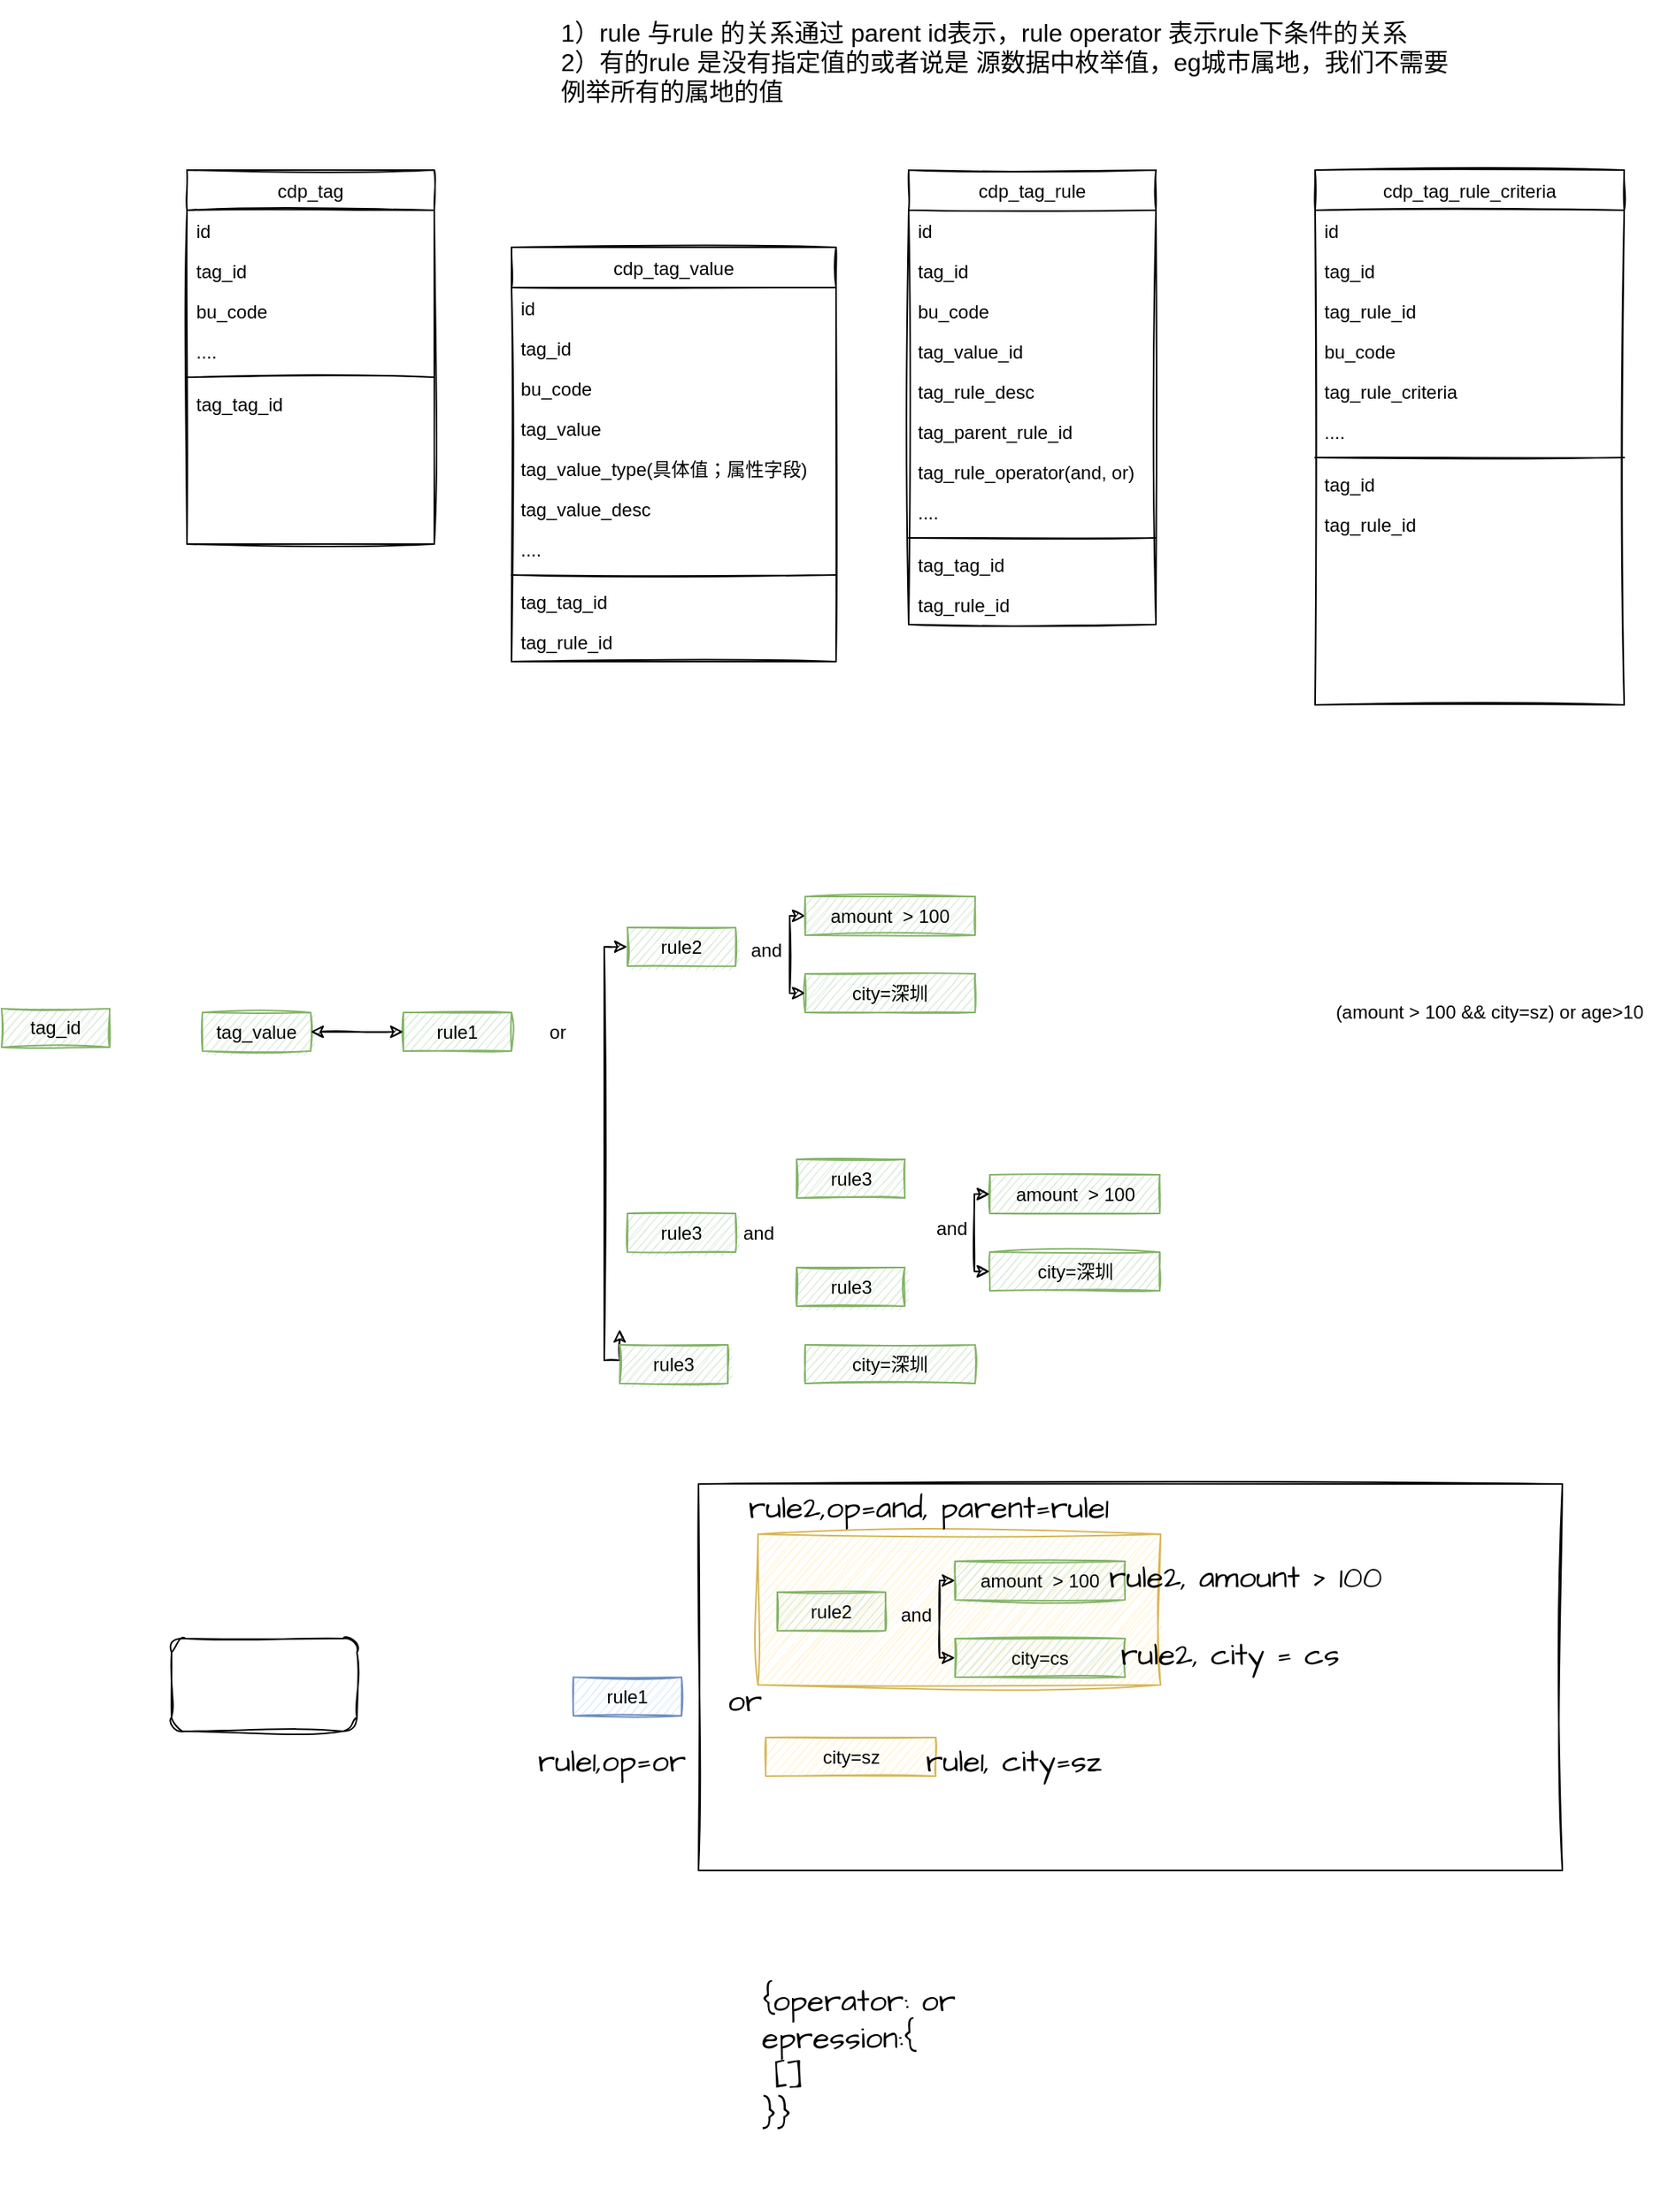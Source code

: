 <mxfile version="20.6.0" type="github">
  <diagram id="55nV3wp0DDrJXH3DKlOT" name="第 1 页">
    <mxGraphModel dx="191" dy="752" grid="1" gridSize="10" guides="1" tooltips="1" connect="1" arrows="1" fold="1" page="1" pageScale="1" pageWidth="827" pageHeight="1169" math="0" shadow="0">
      <root>
        <mxCell id="0" />
        <mxCell id="1" parent="0" />
        <mxCell id="nPWBx99Yra4769zeQNop-28" value="" style="rounded=0;whiteSpace=wrap;html=1;sketch=1;hachureGap=4;jiggle=2;fontFamily=Architects Daughter;fontSource=https%3A%2F%2Ffonts.googleapis.com%2Fcss%3Ffamily%3DArchitects%2BDaughter;fontSize=20;" vertex="1" parent="1">
          <mxGeometry x="1441" y="980" width="559" height="250" as="geometry" />
        </mxCell>
        <mxCell id="5FODYw-CnhGu1oXVfSif-1" value="cdp_tag_rule" style="swimlane;fontStyle=0;align=center;verticalAlign=top;childLayout=stackLayout;horizontal=1;startSize=26;horizontalStack=0;resizeParent=1;resizeLast=0;collapsible=1;marginBottom=0;rounded=0;shadow=0;strokeWidth=1;sketch=1;" parent="1" vertex="1">
          <mxGeometry x="1577" y="130" width="160" height="294" as="geometry">
            <mxRectangle x="550" y="140" width="160" height="26" as="alternateBounds" />
          </mxGeometry>
        </mxCell>
        <mxCell id="5FODYw-CnhGu1oXVfSif-2" value="id" style="text;align=left;verticalAlign=top;spacingLeft=4;spacingRight=4;overflow=hidden;rotatable=0;points=[[0,0.5],[1,0.5]];portConstraint=eastwest;rounded=0;shadow=0;html=0;sketch=1;" parent="5FODYw-CnhGu1oXVfSif-1" vertex="1">
          <mxGeometry y="26" width="160" height="26" as="geometry" />
        </mxCell>
        <mxCell id="5FODYw-CnhGu1oXVfSif-3" value="tag_id" style="text;align=left;verticalAlign=top;spacingLeft=4;spacingRight=4;overflow=hidden;rotatable=0;points=[[0,0.5],[1,0.5]];portConstraint=eastwest;rounded=0;shadow=0;html=0;sketch=1;" parent="5FODYw-CnhGu1oXVfSif-1" vertex="1">
          <mxGeometry y="52" width="160" height="26" as="geometry" />
        </mxCell>
        <mxCell id="5FODYw-CnhGu1oXVfSif-4" value="bu_code" style="text;align=left;verticalAlign=top;spacingLeft=4;spacingRight=4;overflow=hidden;rotatable=0;points=[[0,0.5],[1,0.5]];portConstraint=eastwest;rounded=0;shadow=0;html=0;sketch=1;" parent="5FODYw-CnhGu1oXVfSif-1" vertex="1">
          <mxGeometry y="78" width="160" height="26" as="geometry" />
        </mxCell>
        <mxCell id="5FODYw-CnhGu1oXVfSif-5" value="tag_value_id" style="text;align=left;verticalAlign=top;spacingLeft=4;spacingRight=4;overflow=hidden;rotatable=0;points=[[0,0.5],[1,0.5]];portConstraint=eastwest;rounded=0;shadow=0;html=0;sketch=1;" parent="5FODYw-CnhGu1oXVfSif-1" vertex="1">
          <mxGeometry y="104" width="160" height="26" as="geometry" />
        </mxCell>
        <mxCell id="5FODYw-CnhGu1oXVfSif-6" value="tag_rule_desc" style="text;align=left;verticalAlign=top;spacingLeft=4;spacingRight=4;overflow=hidden;rotatable=0;points=[[0,0.5],[1,0.5]];portConstraint=eastwest;rounded=0;shadow=0;html=0;sketch=1;" parent="5FODYw-CnhGu1oXVfSif-1" vertex="1">
          <mxGeometry y="130" width="160" height="26" as="geometry" />
        </mxCell>
        <mxCell id="5FODYw-CnhGu1oXVfSif-50" value="tag_parent_rule_id" style="text;align=left;verticalAlign=top;spacingLeft=4;spacingRight=4;overflow=hidden;rotatable=0;points=[[0,0.5],[1,0.5]];portConstraint=eastwest;rounded=0;shadow=0;html=0;sketch=1;" parent="5FODYw-CnhGu1oXVfSif-1" vertex="1">
          <mxGeometry y="156" width="160" height="26" as="geometry" />
        </mxCell>
        <mxCell id="5FODYw-CnhGu1oXVfSif-34" value="tag_rule_operator(and, or)" style="text;align=left;verticalAlign=top;spacingLeft=4;spacingRight=4;overflow=hidden;rotatable=0;points=[[0,0.5],[1,0.5]];portConstraint=eastwest;rounded=0;shadow=0;html=0;sketch=1;" parent="5FODYw-CnhGu1oXVfSif-1" vertex="1">
          <mxGeometry y="182" width="160" height="26" as="geometry" />
        </mxCell>
        <mxCell id="5FODYw-CnhGu1oXVfSif-7" value="...." style="text;align=left;verticalAlign=top;spacingLeft=4;spacingRight=4;overflow=hidden;rotatable=0;points=[[0,0.5],[1,0.5]];portConstraint=eastwest;rounded=0;shadow=0;html=0;sketch=1;" parent="5FODYw-CnhGu1oXVfSif-1" vertex="1">
          <mxGeometry y="208" width="160" height="26" as="geometry" />
        </mxCell>
        <mxCell id="5FODYw-CnhGu1oXVfSif-8" value="" style="line;html=1;strokeWidth=1;align=left;verticalAlign=middle;spacingTop=-1;spacingLeft=3;spacingRight=3;rotatable=0;labelPosition=right;points=[];portConstraint=eastwest;sketch=1;" parent="5FODYw-CnhGu1oXVfSif-1" vertex="1">
          <mxGeometry y="234" width="160" height="8" as="geometry" />
        </mxCell>
        <mxCell id="5FODYw-CnhGu1oXVfSif-9" value="tag_tag_id" style="text;align=left;verticalAlign=top;spacingLeft=4;spacingRight=4;overflow=hidden;rotatable=0;points=[[0,0.5],[1,0.5]];portConstraint=eastwest;sketch=1;" parent="5FODYw-CnhGu1oXVfSif-1" vertex="1">
          <mxGeometry y="242" width="160" height="26" as="geometry" />
        </mxCell>
        <mxCell id="5FODYw-CnhGu1oXVfSif-10" value="tag_rule_id" style="text;align=left;verticalAlign=top;spacingLeft=4;spacingRight=4;overflow=hidden;rotatable=0;points=[[0,0.5],[1,0.5]];portConstraint=eastwest;sketch=1;" parent="5FODYw-CnhGu1oXVfSif-1" vertex="1">
          <mxGeometry y="268" width="160" height="26" as="geometry" />
        </mxCell>
        <mxCell id="5FODYw-CnhGu1oXVfSif-11" value="cdp_tag_rule_criteria" style="swimlane;fontStyle=0;align=center;verticalAlign=top;childLayout=stackLayout;horizontal=1;startSize=26;horizontalStack=0;resizeParent=1;resizeLast=0;collapsible=1;marginBottom=0;rounded=0;shadow=0;strokeWidth=1;sketch=1;" parent="1" vertex="1">
          <mxGeometry x="1840" y="130" width="200" height="346" as="geometry">
            <mxRectangle x="550" y="140" width="160" height="26" as="alternateBounds" />
          </mxGeometry>
        </mxCell>
        <mxCell id="5FODYw-CnhGu1oXVfSif-12" value="id" style="text;align=left;verticalAlign=top;spacingLeft=4;spacingRight=4;overflow=hidden;rotatable=0;points=[[0,0.5],[1,0.5]];portConstraint=eastwest;rounded=0;shadow=0;html=0;sketch=1;" parent="5FODYw-CnhGu1oXVfSif-11" vertex="1">
          <mxGeometry y="26" width="200" height="26" as="geometry" />
        </mxCell>
        <mxCell id="5FODYw-CnhGu1oXVfSif-13" value="tag_id" style="text;align=left;verticalAlign=top;spacingLeft=4;spacingRight=4;overflow=hidden;rotatable=0;points=[[0,0.5],[1,0.5]];portConstraint=eastwest;rounded=0;shadow=0;html=0;sketch=1;" parent="5FODYw-CnhGu1oXVfSif-11" vertex="1">
          <mxGeometry y="52" width="200" height="26" as="geometry" />
        </mxCell>
        <mxCell id="5FODYw-CnhGu1oXVfSif-14" value="tag_rule_id" style="text;align=left;verticalAlign=top;spacingLeft=4;spacingRight=4;overflow=hidden;rotatable=0;points=[[0,0.5],[1,0.5]];portConstraint=eastwest;rounded=0;shadow=0;html=0;sketch=1;" parent="5FODYw-CnhGu1oXVfSif-11" vertex="1">
          <mxGeometry y="78" width="200" height="26" as="geometry" />
        </mxCell>
        <mxCell id="5FODYw-CnhGu1oXVfSif-15" value="bu_code" style="text;align=left;verticalAlign=top;spacingLeft=4;spacingRight=4;overflow=hidden;rotatable=0;points=[[0,0.5],[1,0.5]];portConstraint=eastwest;rounded=0;shadow=0;html=0;sketch=1;" parent="5FODYw-CnhGu1oXVfSif-11" vertex="1">
          <mxGeometry y="104" width="200" height="26" as="geometry" />
        </mxCell>
        <mxCell id="5FODYw-CnhGu1oXVfSif-17" value="tag_rule_criteria" style="text;align=left;verticalAlign=top;spacingLeft=4;spacingRight=4;overflow=hidden;rotatable=0;points=[[0,0.5],[1,0.5]];portConstraint=eastwest;rounded=0;shadow=0;html=0;sketch=1;" parent="5FODYw-CnhGu1oXVfSif-11" vertex="1">
          <mxGeometry y="130" width="200" height="26" as="geometry" />
        </mxCell>
        <mxCell id="5FODYw-CnhGu1oXVfSif-18" value="...." style="text;align=left;verticalAlign=top;spacingLeft=4;spacingRight=4;overflow=hidden;rotatable=0;points=[[0,0.5],[1,0.5]];portConstraint=eastwest;rounded=0;shadow=0;html=0;sketch=1;" parent="5FODYw-CnhGu1oXVfSif-11" vertex="1">
          <mxGeometry y="156" width="200" height="26" as="geometry" />
        </mxCell>
        <mxCell id="5FODYw-CnhGu1oXVfSif-19" value="" style="line;html=1;strokeWidth=1;align=left;verticalAlign=middle;spacingTop=-1;spacingLeft=3;spacingRight=3;rotatable=0;labelPosition=right;points=[];portConstraint=eastwest;sketch=1;" parent="5FODYw-CnhGu1oXVfSif-11" vertex="1">
          <mxGeometry y="182" width="200" height="8" as="geometry" />
        </mxCell>
        <mxCell id="5FODYw-CnhGu1oXVfSif-20" value="tag_id" style="text;align=left;verticalAlign=top;spacingLeft=4;spacingRight=4;overflow=hidden;rotatable=0;points=[[0,0.5],[1,0.5]];portConstraint=eastwest;sketch=1;" parent="5FODYw-CnhGu1oXVfSif-11" vertex="1">
          <mxGeometry y="190" width="200" height="26" as="geometry" />
        </mxCell>
        <mxCell id="5FODYw-CnhGu1oXVfSif-21" value="tag_rule_id" style="text;align=left;verticalAlign=top;spacingLeft=4;spacingRight=4;overflow=hidden;rotatable=0;points=[[0,0.5],[1,0.5]];portConstraint=eastwest;sketch=1;" parent="5FODYw-CnhGu1oXVfSif-11" vertex="1">
          <mxGeometry y="216" width="200" height="26" as="geometry" />
        </mxCell>
        <mxCell id="5FODYw-CnhGu1oXVfSif-23" value="cdp_tag_value" style="swimlane;fontStyle=0;align=center;verticalAlign=top;childLayout=stackLayout;horizontal=1;startSize=26;horizontalStack=0;resizeParent=1;resizeLast=0;collapsible=1;marginBottom=0;rounded=0;shadow=0;strokeWidth=1;sketch=1;" parent="1" vertex="1">
          <mxGeometry x="1320" y="180" width="210" height="268" as="geometry">
            <mxRectangle x="550" y="140" width="160" height="26" as="alternateBounds" />
          </mxGeometry>
        </mxCell>
        <mxCell id="5FODYw-CnhGu1oXVfSif-24" value="id" style="text;align=left;verticalAlign=top;spacingLeft=4;spacingRight=4;overflow=hidden;rotatable=0;points=[[0,0.5],[1,0.5]];portConstraint=eastwest;rounded=0;shadow=0;html=0;sketch=1;" parent="5FODYw-CnhGu1oXVfSif-23" vertex="1">
          <mxGeometry y="26" width="210" height="26" as="geometry" />
        </mxCell>
        <mxCell id="5FODYw-CnhGu1oXVfSif-25" value="tag_id" style="text;align=left;verticalAlign=top;spacingLeft=4;spacingRight=4;overflow=hidden;rotatable=0;points=[[0,0.5],[1,0.5]];portConstraint=eastwest;rounded=0;shadow=0;html=0;sketch=1;" parent="5FODYw-CnhGu1oXVfSif-23" vertex="1">
          <mxGeometry y="52" width="210" height="26" as="geometry" />
        </mxCell>
        <mxCell id="5FODYw-CnhGu1oXVfSif-26" value="bu_code" style="text;align=left;verticalAlign=top;spacingLeft=4;spacingRight=4;overflow=hidden;rotatable=0;points=[[0,0.5],[1,0.5]];portConstraint=eastwest;rounded=0;shadow=0;html=0;sketch=1;" parent="5FODYw-CnhGu1oXVfSif-23" vertex="1">
          <mxGeometry y="78" width="210" height="26" as="geometry" />
        </mxCell>
        <mxCell id="5FODYw-CnhGu1oXVfSif-27" value="tag_value" style="text;align=left;verticalAlign=top;spacingLeft=4;spacingRight=4;overflow=hidden;rotatable=0;points=[[0,0.5],[1,0.5]];portConstraint=eastwest;rounded=0;shadow=0;html=0;sketch=1;" parent="5FODYw-CnhGu1oXVfSif-23" vertex="1">
          <mxGeometry y="104" width="210" height="26" as="geometry" />
        </mxCell>
        <mxCell id="5FODYw-CnhGu1oXVfSif-81" value="tag_value_type(具体值；属性字段)" style="text;align=left;verticalAlign=top;spacingLeft=4;spacingRight=4;overflow=hidden;rotatable=0;points=[[0,0.5],[1,0.5]];portConstraint=eastwest;rounded=0;shadow=0;html=0;sketch=1;" parent="5FODYw-CnhGu1oXVfSif-23" vertex="1">
          <mxGeometry y="130" width="210" height="26" as="geometry" />
        </mxCell>
        <mxCell id="5FODYw-CnhGu1oXVfSif-28" value="tag_value_desc" style="text;align=left;verticalAlign=top;spacingLeft=4;spacingRight=4;overflow=hidden;rotatable=0;points=[[0,0.5],[1,0.5]];portConstraint=eastwest;rounded=0;shadow=0;html=0;sketch=1;" parent="5FODYw-CnhGu1oXVfSif-23" vertex="1">
          <mxGeometry y="156" width="210" height="26" as="geometry" />
        </mxCell>
        <mxCell id="5FODYw-CnhGu1oXVfSif-29" value="...." style="text;align=left;verticalAlign=top;spacingLeft=4;spacingRight=4;overflow=hidden;rotatable=0;points=[[0,0.5],[1,0.5]];portConstraint=eastwest;rounded=0;shadow=0;html=0;sketch=1;" parent="5FODYw-CnhGu1oXVfSif-23" vertex="1">
          <mxGeometry y="182" width="210" height="26" as="geometry" />
        </mxCell>
        <mxCell id="5FODYw-CnhGu1oXVfSif-30" value="" style="line;html=1;strokeWidth=1;align=left;verticalAlign=middle;spacingTop=-1;spacingLeft=3;spacingRight=3;rotatable=0;labelPosition=right;points=[];portConstraint=eastwest;sketch=1;" parent="5FODYw-CnhGu1oXVfSif-23" vertex="1">
          <mxGeometry y="208" width="210" height="8" as="geometry" />
        </mxCell>
        <mxCell id="5FODYw-CnhGu1oXVfSif-31" value="tag_tag_id" style="text;align=left;verticalAlign=top;spacingLeft=4;spacingRight=4;overflow=hidden;rotatable=0;points=[[0,0.5],[1,0.5]];portConstraint=eastwest;sketch=1;" parent="5FODYw-CnhGu1oXVfSif-23" vertex="1">
          <mxGeometry y="216" width="210" height="26" as="geometry" />
        </mxCell>
        <mxCell id="5FODYw-CnhGu1oXVfSif-32" value="tag_rule_id" style="text;align=left;verticalAlign=top;spacingLeft=4;spacingRight=4;overflow=hidden;rotatable=0;points=[[0,0.5],[1,0.5]];portConstraint=eastwest;sketch=1;" parent="5FODYw-CnhGu1oXVfSif-23" vertex="1">
          <mxGeometry y="242" width="210" height="26" as="geometry" />
        </mxCell>
        <mxCell id="5FODYw-CnhGu1oXVfSif-51" value="rule2" style="text;html=1;strokeColor=#82b366;fillColor=#d5e8d4;align=center;verticalAlign=middle;whiteSpace=wrap;rounded=0;sketch=1;" parent="1" vertex="1">
          <mxGeometry x="1395" y="620" width="70" height="25" as="geometry" />
        </mxCell>
        <mxCell id="5FODYw-CnhGu1oXVfSif-52" value="amount &amp;nbsp;&amp;gt; 100" style="text;html=1;strokeColor=#82b366;fillColor=#d5e8d4;align=center;verticalAlign=middle;whiteSpace=wrap;rounded=0;sketch=1;" parent="1" vertex="1">
          <mxGeometry x="1510" y="600" width="110" height="25" as="geometry" />
        </mxCell>
        <mxCell id="5FODYw-CnhGu1oXVfSif-53" value="city=深圳" style="text;html=1;strokeColor=#82b366;fillColor=#d5e8d4;align=center;verticalAlign=middle;whiteSpace=wrap;rounded=0;sketch=1;" parent="1" vertex="1">
          <mxGeometry x="1510" y="650" width="110" height="25" as="geometry" />
        </mxCell>
        <mxCell id="5FODYw-CnhGu1oXVfSif-54" value="" style="endArrow=classic;startArrow=classic;html=1;rounded=0;edgeStyle=orthogonalEdgeStyle;exitX=0;exitY=0.5;exitDx=0;exitDy=0;entryX=0;entryY=0.5;entryDx=0;entryDy=0;sketch=1;" parent="1" source="5FODYw-CnhGu1oXVfSif-53" target="5FODYw-CnhGu1oXVfSif-52" edge="1">
          <mxGeometry width="50" height="50" relative="1" as="geometry">
            <mxPoint x="1470" y="650" as="sourcePoint" />
            <mxPoint x="1520" y="600" as="targetPoint" />
          </mxGeometry>
        </mxCell>
        <mxCell id="5FODYw-CnhGu1oXVfSif-55" value="and" style="text;html=1;strokeColor=none;fillColor=none;align=center;verticalAlign=middle;whiteSpace=wrap;rounded=0;sketch=1;" parent="1" vertex="1">
          <mxGeometry x="1455" y="620" width="60" height="30" as="geometry" />
        </mxCell>
        <mxCell id="5FODYw-CnhGu1oXVfSif-57" value="" style="endArrow=classic;startArrow=classic;html=1;rounded=0;entryX=0;entryY=0.5;entryDx=0;entryDy=0;edgeStyle=orthogonalEdgeStyle;sketch=1;" parent="1" target="5FODYw-CnhGu1oXVfSif-51" edge="1">
          <mxGeometry width="50" height="50" relative="1" as="geometry">
            <mxPoint x="1390" y="880" as="sourcePoint" />
            <mxPoint x="1430" y="630" as="targetPoint" />
            <Array as="points">
              <mxPoint x="1390" y="900" />
              <mxPoint x="1380" y="900" />
              <mxPoint x="1380" y="633" />
            </Array>
          </mxGeometry>
        </mxCell>
        <mxCell id="5FODYw-CnhGu1oXVfSif-58" value="rule1" style="text;html=1;strokeColor=#82b366;fillColor=#d5e8d4;align=center;verticalAlign=middle;whiteSpace=wrap;rounded=0;sketch=1;" parent="1" vertex="1">
          <mxGeometry x="1250" y="675" width="70" height="25" as="geometry" />
        </mxCell>
        <mxCell id="5FODYw-CnhGu1oXVfSif-59" value="or" style="text;html=1;strokeColor=none;fillColor=none;align=center;verticalAlign=middle;whiteSpace=wrap;rounded=0;sketch=1;" parent="1" vertex="1">
          <mxGeometry x="1320" y="672.5" width="60" height="30" as="geometry" />
        </mxCell>
        <mxCell id="5FODYw-CnhGu1oXVfSif-60" value="(amount &amp;gt; 100 &amp;amp;&amp;amp; city=sz) or age&amp;gt;10" style="text;html=1;strokeColor=none;fillColor=none;align=center;verticalAlign=middle;whiteSpace=wrap;rounded=0;sketch=1;" parent="1" vertex="1">
          <mxGeometry x="1838" y="660" width="230" height="30" as="geometry" />
        </mxCell>
        <mxCell id="5FODYw-CnhGu1oXVfSif-61" value="tag_value" style="text;html=1;strokeColor=#82b366;fillColor=#d5e8d4;align=center;verticalAlign=middle;whiteSpace=wrap;rounded=0;sketch=1;" parent="1" vertex="1">
          <mxGeometry x="1120" y="675" width="70" height="25" as="geometry" />
        </mxCell>
        <mxCell id="5FODYw-CnhGu1oXVfSif-62" value="" style="endArrow=classic;startArrow=classic;html=1;rounded=0;entryX=0;entryY=0.5;entryDx=0;entryDy=0;exitX=1;exitY=0.5;exitDx=0;exitDy=0;sketch=1;" parent="1" source="5FODYw-CnhGu1oXVfSif-61" target="5FODYw-CnhGu1oXVfSif-58" edge="1">
          <mxGeometry width="50" height="50" relative="1" as="geometry">
            <mxPoint x="1180" y="720" as="sourcePoint" />
            <mxPoint x="1230" y="670" as="targetPoint" />
          </mxGeometry>
        </mxCell>
        <mxCell id="5FODYw-CnhGu1oXVfSif-63" value="tag_id" style="text;html=1;strokeColor=#82b366;fillColor=#d5e8d4;align=center;verticalAlign=middle;whiteSpace=wrap;rounded=0;sketch=1;" parent="1" vertex="1">
          <mxGeometry x="990" y="672.5" width="70" height="25" as="geometry" />
        </mxCell>
        <mxCell id="5FODYw-CnhGu1oXVfSif-64" value="rule3" style="text;html=1;strokeColor=#82b366;fillColor=#d5e8d4;align=center;verticalAlign=middle;whiteSpace=wrap;rounded=0;sketch=1;" parent="1" vertex="1">
          <mxGeometry x="1395" y="805" width="70" height="25" as="geometry" />
        </mxCell>
        <mxCell id="5FODYw-CnhGu1oXVfSif-65" value="amount &amp;nbsp;&amp;gt; 100" style="text;html=1;strokeColor=#82b366;fillColor=#d5e8d4;align=center;verticalAlign=middle;whiteSpace=wrap;rounded=0;sketch=1;" parent="1" vertex="1">
          <mxGeometry x="1629.5" y="780" width="110" height="25" as="geometry" />
        </mxCell>
        <mxCell id="5FODYw-CnhGu1oXVfSif-66" value="city=深圳" style="text;html=1;strokeColor=#82b366;fillColor=#d5e8d4;align=center;verticalAlign=middle;whiteSpace=wrap;rounded=0;sketch=1;" parent="1" vertex="1">
          <mxGeometry x="1629.5" y="830" width="110" height="25" as="geometry" />
        </mxCell>
        <mxCell id="5FODYw-CnhGu1oXVfSif-67" value="" style="endArrow=classic;startArrow=classic;html=1;rounded=0;edgeStyle=orthogonalEdgeStyle;exitX=0;exitY=0.5;exitDx=0;exitDy=0;entryX=0;entryY=0.5;entryDx=0;entryDy=0;sketch=1;" parent="1" source="5FODYw-CnhGu1oXVfSif-66" target="5FODYw-CnhGu1oXVfSif-65" edge="1">
          <mxGeometry width="50" height="50" relative="1" as="geometry">
            <mxPoint x="1589.5" y="830" as="sourcePoint" />
            <mxPoint x="1639.5" y="780" as="targetPoint" />
          </mxGeometry>
        </mxCell>
        <mxCell id="5FODYw-CnhGu1oXVfSif-68" value="and" style="text;html=1;strokeColor=none;fillColor=none;align=center;verticalAlign=middle;whiteSpace=wrap;rounded=0;sketch=1;" parent="1" vertex="1">
          <mxGeometry x="1574.5" y="800" width="60" height="30" as="geometry" />
        </mxCell>
        <mxCell id="5FODYw-CnhGu1oXVfSif-69" style="edgeStyle=orthogonalEdgeStyle;rounded=0;orthogonalLoop=1;jettySize=auto;html=1;exitX=0.5;exitY=1;exitDx=0;exitDy=0;sketch=1;" parent="1" source="5FODYw-CnhGu1oXVfSif-64" target="5FODYw-CnhGu1oXVfSif-64" edge="1">
          <mxGeometry relative="1" as="geometry" />
        </mxCell>
        <mxCell id="5FODYw-CnhGu1oXVfSif-70" value="1）rule 与rule 的关系通过 parent id表示，rule operator 表示rule下条件的关系&lt;br style=&quot;font-size: 16px;&quot;&gt;2）有的rule 是没有指定值的或者说是 源数据中枚举值，eg城市属地，我们不需要例举所有的属地的值" style="text;html=1;strokeColor=none;fillColor=none;align=left;verticalAlign=middle;whiteSpace=wrap;rounded=0;fontSize=16;sketch=1;" parent="1" vertex="1">
          <mxGeometry x="1350" y="20" width="590" height="80" as="geometry" />
        </mxCell>
        <mxCell id="5FODYw-CnhGu1oXVfSif-71" value="cdp_tag" style="swimlane;fontStyle=0;align=center;verticalAlign=top;childLayout=stackLayout;horizontal=1;startSize=26;horizontalStack=0;resizeParent=1;resizeLast=0;collapsible=1;marginBottom=0;rounded=0;shadow=0;strokeWidth=1;sketch=1;" parent="1" vertex="1">
          <mxGeometry x="1110" y="130" width="160" height="242" as="geometry">
            <mxRectangle x="550" y="140" width="160" height="26" as="alternateBounds" />
          </mxGeometry>
        </mxCell>
        <mxCell id="5FODYw-CnhGu1oXVfSif-72" value="id" style="text;align=left;verticalAlign=top;spacingLeft=4;spacingRight=4;overflow=hidden;rotatable=0;points=[[0,0.5],[1,0.5]];portConstraint=eastwest;rounded=0;shadow=0;html=0;sketch=1;" parent="5FODYw-CnhGu1oXVfSif-71" vertex="1">
          <mxGeometry y="26" width="160" height="26" as="geometry" />
        </mxCell>
        <mxCell id="5FODYw-CnhGu1oXVfSif-73" value="tag_id" style="text;align=left;verticalAlign=top;spacingLeft=4;spacingRight=4;overflow=hidden;rotatable=0;points=[[0,0.5],[1,0.5]];portConstraint=eastwest;rounded=0;shadow=0;html=0;sketch=1;" parent="5FODYw-CnhGu1oXVfSif-71" vertex="1">
          <mxGeometry y="52" width="160" height="26" as="geometry" />
        </mxCell>
        <mxCell id="5FODYw-CnhGu1oXVfSif-74" value="bu_code" style="text;align=left;verticalAlign=top;spacingLeft=4;spacingRight=4;overflow=hidden;rotatable=0;points=[[0,0.5],[1,0.5]];portConstraint=eastwest;rounded=0;shadow=0;html=0;sketch=1;" parent="5FODYw-CnhGu1oXVfSif-71" vertex="1">
          <mxGeometry y="78" width="160" height="26" as="geometry" />
        </mxCell>
        <mxCell id="5FODYw-CnhGu1oXVfSif-77" value="...." style="text;align=left;verticalAlign=top;spacingLeft=4;spacingRight=4;overflow=hidden;rotatable=0;points=[[0,0.5],[1,0.5]];portConstraint=eastwest;rounded=0;shadow=0;html=0;sketch=1;" parent="5FODYw-CnhGu1oXVfSif-71" vertex="1">
          <mxGeometry y="104" width="160" height="26" as="geometry" />
        </mxCell>
        <mxCell id="5FODYw-CnhGu1oXVfSif-78" value="" style="line;html=1;strokeWidth=1;align=left;verticalAlign=middle;spacingTop=-1;spacingLeft=3;spacingRight=3;rotatable=0;labelPosition=right;points=[];portConstraint=eastwest;sketch=1;" parent="5FODYw-CnhGu1oXVfSif-71" vertex="1">
          <mxGeometry y="130" width="160" height="8" as="geometry" />
        </mxCell>
        <mxCell id="5FODYw-CnhGu1oXVfSif-79" value="tag_tag_id" style="text;align=left;verticalAlign=top;spacingLeft=4;spacingRight=4;overflow=hidden;rotatable=0;points=[[0,0.5],[1,0.5]];portConstraint=eastwest;sketch=1;" parent="5FODYw-CnhGu1oXVfSif-71" vertex="1">
          <mxGeometry y="138" width="160" height="26" as="geometry" />
        </mxCell>
        <mxCell id="nPWBx99Yra4769zeQNop-3" value="rule3" style="text;html=1;strokeColor=#82b366;fillColor=#d5e8d4;align=center;verticalAlign=middle;whiteSpace=wrap;rounded=0;sketch=1;" vertex="1" parent="1">
          <mxGeometry x="1504.5" y="770" width="70" height="25" as="geometry" />
        </mxCell>
        <mxCell id="nPWBx99Yra4769zeQNop-4" value="rule3" style="text;html=1;strokeColor=#82b366;fillColor=#d5e8d4;align=center;verticalAlign=middle;whiteSpace=wrap;rounded=0;sketch=1;" vertex="1" parent="1">
          <mxGeometry x="1504.5" y="840" width="70" height="25" as="geometry" />
        </mxCell>
        <mxCell id="nPWBx99Yra4769zeQNop-5" value="and" style="text;html=1;strokeColor=none;fillColor=none;align=center;verticalAlign=middle;whiteSpace=wrap;rounded=0;sketch=1;" vertex="1" parent="1">
          <mxGeometry x="1450" y="802.5" width="60" height="30" as="geometry" />
        </mxCell>
        <mxCell id="nPWBx99Yra4769zeQNop-6" value="rule3" style="text;html=1;strokeColor=#82b366;fillColor=#d5e8d4;align=center;verticalAlign=middle;whiteSpace=wrap;rounded=0;sketch=1;" vertex="1" parent="1">
          <mxGeometry x="1390" y="890" width="70" height="25" as="geometry" />
        </mxCell>
        <mxCell id="nPWBx99Yra4769zeQNop-7" value="city=深圳" style="text;html=1;strokeColor=#82b366;fillColor=#d5e8d4;align=center;verticalAlign=middle;whiteSpace=wrap;rounded=0;sketch=1;" vertex="1" parent="1">
          <mxGeometry x="1510" y="890" width="110" height="25" as="geometry" />
        </mxCell>
        <mxCell id="nPWBx99Yra4769zeQNop-9" value="" style="rounded=1;whiteSpace=wrap;html=1;sketch=1;hachureGap=4;jiggle=2;fontFamily=Architects Daughter;fontSource=https%3A%2F%2Ffonts.googleapis.com%2Fcss%3Ffamily%3DArchitects%2BDaughter;fontSize=20;" vertex="1" parent="1">
          <mxGeometry x="1100" y="1080" width="120" height="60" as="geometry" />
        </mxCell>
        <mxCell id="nPWBx99Yra4769zeQNop-31" value="" style="rounded=0;whiteSpace=wrap;html=1;sketch=1;hachureGap=4;jiggle=2;fontFamily=Architects Daughter;fontSource=https%3A%2F%2Ffonts.googleapis.com%2Fcss%3Ffamily%3DArchitects%2BDaughter;fontSize=20;fillColor=#fff2cc;strokeColor=#d6b656;" vertex="1" parent="1">
          <mxGeometry x="1479.5" y="1012.5" width="260.5" height="97.5" as="geometry" />
        </mxCell>
        <mxCell id="nPWBx99Yra4769zeQNop-10" value="rule2" style="text;html=1;strokeColor=#82b366;fillColor=#d5e8d4;align=center;verticalAlign=middle;whiteSpace=wrap;rounded=0;sketch=1;" vertex="1" parent="1">
          <mxGeometry x="1492" y="1050" width="70" height="25" as="geometry" />
        </mxCell>
        <mxCell id="nPWBx99Yra4769zeQNop-11" value="amount &amp;nbsp;&amp;gt; 100" style="text;html=1;strokeColor=#82b366;fillColor=#d5e8d4;align=center;verticalAlign=middle;whiteSpace=wrap;rounded=0;sketch=1;" vertex="1" parent="1">
          <mxGeometry x="1607" y="1030" width="110" height="25" as="geometry" />
        </mxCell>
        <mxCell id="nPWBx99Yra4769zeQNop-12" value="city=cs" style="text;html=1;strokeColor=#82b366;fillColor=#d5e8d4;align=center;verticalAlign=middle;whiteSpace=wrap;rounded=0;sketch=1;" vertex="1" parent="1">
          <mxGeometry x="1607" y="1080" width="110" height="25" as="geometry" />
        </mxCell>
        <mxCell id="nPWBx99Yra4769zeQNop-13" value="" style="endArrow=classic;startArrow=classic;html=1;rounded=0;edgeStyle=orthogonalEdgeStyle;exitX=0;exitY=0.5;exitDx=0;exitDy=0;entryX=0;entryY=0.5;entryDx=0;entryDy=0;sketch=1;" edge="1" parent="1" source="nPWBx99Yra4769zeQNop-12" target="nPWBx99Yra4769zeQNop-11">
          <mxGeometry width="50" height="50" relative="1" as="geometry">
            <mxPoint x="1567" y="1080" as="sourcePoint" />
            <mxPoint x="1617" y="1030" as="targetPoint" />
          </mxGeometry>
        </mxCell>
        <mxCell id="nPWBx99Yra4769zeQNop-14" value="and" style="text;html=1;strokeColor=none;fillColor=none;align=center;verticalAlign=middle;whiteSpace=wrap;rounded=0;sketch=1;" vertex="1" parent="1">
          <mxGeometry x="1552" y="1050" width="60" height="30" as="geometry" />
        </mxCell>
        <mxCell id="nPWBx99Yra4769zeQNop-15" value="city=sz" style="text;html=1;strokeColor=#d6b656;fillColor=#fff2cc;align=center;verticalAlign=middle;whiteSpace=wrap;rounded=0;sketch=1;" vertex="1" parent="1">
          <mxGeometry x="1484.5" y="1144" width="110" height="25" as="geometry" />
        </mxCell>
        <mxCell id="nPWBx99Yra4769zeQNop-18" value="rule1" style="text;html=1;strokeColor=#6c8ebf;fillColor=#dae8fc;align=center;verticalAlign=middle;whiteSpace=wrap;rounded=0;sketch=1;" vertex="1" parent="1">
          <mxGeometry x="1360" y="1105" width="70" height="25" as="geometry" />
        </mxCell>
        <mxCell id="nPWBx99Yra4769zeQNop-19" value="or" style="text;html=1;strokeColor=none;fillColor=none;align=center;verticalAlign=middle;whiteSpace=wrap;rounded=0;sketch=1;hachureGap=4;jiggle=2;fontFamily=Architects Daughter;fontSource=https%3A%2F%2Ffonts.googleapis.com%2Fcss%3Ffamily%3DArchitects%2BDaughter;fontSize=20;" vertex="1" parent="1">
          <mxGeometry x="1441" y="1105" width="60" height="30" as="geometry" />
        </mxCell>
        <mxCell id="nPWBx99Yra4769zeQNop-20" value="rule1,op=or" style="text;html=1;strokeColor=none;fillColor=none;align=center;verticalAlign=middle;whiteSpace=wrap;rounded=0;sketch=1;hachureGap=4;jiggle=2;fontFamily=Architects Daughter;fontSource=https%3A%2F%2Ffonts.googleapis.com%2Fcss%3Ffamily%3DArchitects%2BDaughter;fontSize=20;" vertex="1" parent="1">
          <mxGeometry x="1330" y="1144" width="110" height="30" as="geometry" />
        </mxCell>
        <mxCell id="nPWBx99Yra4769zeQNop-21" value="rule1, city=sz" style="text;html=1;strokeColor=none;fillColor=none;align=center;verticalAlign=middle;whiteSpace=wrap;rounded=0;sketch=1;hachureGap=4;jiggle=2;fontFamily=Architects Daughter;fontSource=https%3A%2F%2Ffonts.googleapis.com%2Fcss%3Ffamily%3DArchitects%2BDaughter;fontSize=20;" vertex="1" parent="1">
          <mxGeometry x="1581" y="1144" width="128" height="30" as="geometry" />
        </mxCell>
        <mxCell id="nPWBx99Yra4769zeQNop-22" style="edgeStyle=orthogonalEdgeStyle;rounded=0;sketch=1;hachureGap=4;jiggle=2;orthogonalLoop=1;jettySize=auto;html=1;exitX=0.5;exitY=1;exitDx=0;exitDy=0;fontFamily=Architects Daughter;fontSource=https%3A%2F%2Ffonts.googleapis.com%2Fcss%3Ffamily%3DArchitects%2BDaughter;fontSize=16;" edge="1" parent="1" source="nPWBx99Yra4769zeQNop-20" target="nPWBx99Yra4769zeQNop-20">
          <mxGeometry relative="1" as="geometry" />
        </mxCell>
        <mxCell id="nPWBx99Yra4769zeQNop-23" value="rule2,op=and, parent=rule1" style="text;html=1;strokeColor=none;fillColor=none;align=center;verticalAlign=middle;whiteSpace=wrap;rounded=0;sketch=1;hachureGap=4;jiggle=2;fontFamily=Architects Daughter;fontSource=https%3A%2F%2Ffonts.googleapis.com%2Fcss%3Ffamily%3DArchitects%2BDaughter;fontSize=20;" vertex="1" parent="1">
          <mxGeometry x="1461.5" y="980" width="255.5" height="30" as="geometry" />
        </mxCell>
        <mxCell id="nPWBx99Yra4769zeQNop-24" value="rule2, amount &amp;gt; 100" style="text;html=1;strokeColor=none;fillColor=none;align=center;verticalAlign=middle;whiteSpace=wrap;rounded=0;sketch=1;hachureGap=4;jiggle=2;fontFamily=Architects Daughter;fontSource=https%3A%2F%2Ffonts.googleapis.com%2Fcss%3Ffamily%3DArchitects%2BDaughter;fontSize=20;" vertex="1" parent="1">
          <mxGeometry x="1700" y="1025" width="190" height="30" as="geometry" />
        </mxCell>
        <mxCell id="nPWBx99Yra4769zeQNop-25" value="rule2, city = cs" style="text;html=1;strokeColor=none;fillColor=none;align=center;verticalAlign=middle;whiteSpace=wrap;rounded=0;sketch=1;hachureGap=4;jiggle=2;fontFamily=Architects Daughter;fontSource=https%3A%2F%2Ffonts.googleapis.com%2Fcss%3Ffamily%3DArchitects%2BDaughter;fontSize=20;" vertex="1" parent="1">
          <mxGeometry x="1690" y="1075" width="190" height="30" as="geometry" />
        </mxCell>
        <mxCell id="nPWBx99Yra4769zeQNop-32" value="{operator: or&lt;br&gt;epression:{&lt;br&gt;&lt;span style=&quot;white-space: pre;&quot;&gt;	[]&lt;/span&gt;&lt;br&gt;}}" style="text;html=1;strokeColor=none;fillColor=none;align=left;verticalAlign=middle;whiteSpace=wrap;rounded=0;sketch=1;hachureGap=4;jiggle=2;fontFamily=Architects Daughter;fontSource=https%3A%2F%2Ffonts.googleapis.com%2Fcss%3Ffamily%3DArchitects%2BDaughter;fontSize=20;" vertex="1" parent="1">
          <mxGeometry x="1479.5" y="1250" width="195" height="200" as="geometry" />
        </mxCell>
      </root>
    </mxGraphModel>
  </diagram>
</mxfile>
